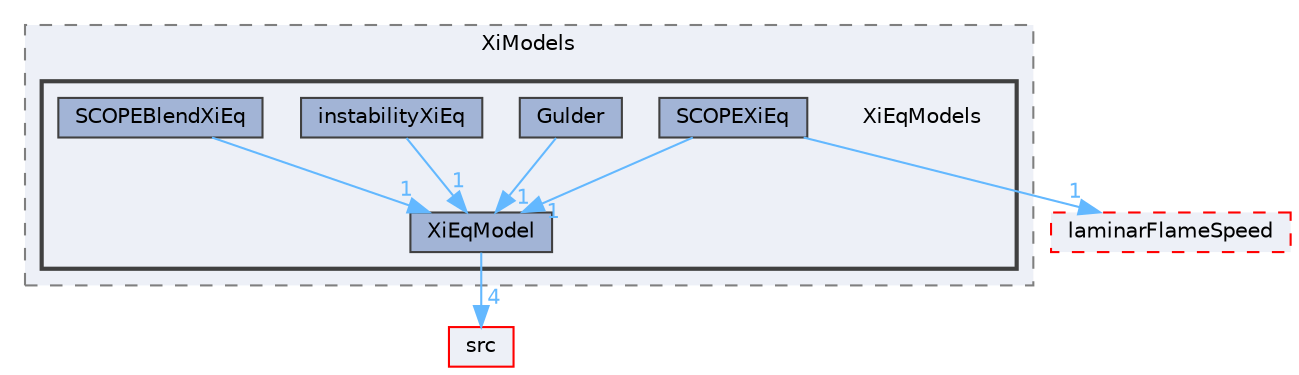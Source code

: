 digraph "applications/solvers/combustion/PDRFoam/XiModels/XiEqModels"
{
 // LATEX_PDF_SIZE
  bgcolor="transparent";
  edge [fontname=Helvetica,fontsize=10,labelfontname=Helvetica,labelfontsize=10];
  node [fontname=Helvetica,fontsize=10,shape=box,height=0.2,width=0.4];
  compound=true
  subgraph clusterdir_875d300f7c06ad3c5c9e587b64daa300 {
    graph [ bgcolor="#edf0f7", pencolor="grey50", label="XiModels", fontname=Helvetica,fontsize=10 style="filled,dashed", URL="dir_875d300f7c06ad3c5c9e587b64daa300.html",tooltip=""]
  subgraph clusterdir_86c6030308677972953fc7979d3a85bb {
    graph [ bgcolor="#edf0f7", pencolor="grey25", label="", fontname=Helvetica,fontsize=10 style="filled,bold", URL="dir_86c6030308677972953fc7979d3a85bb.html",tooltip=""]
    dir_86c6030308677972953fc7979d3a85bb [shape=plaintext, label="XiEqModels"];
  dir_b1c4778f41846c987ad36da8096060a9 [label="Gulder", fillcolor="#a2b4d6", color="grey25", style="filled", URL="dir_b1c4778f41846c987ad36da8096060a9.html",tooltip=""];
  dir_bca8f5075957c97bc30ada67e0844991 [label="instabilityXiEq", fillcolor="#a2b4d6", color="grey25", style="filled", URL="dir_bca8f5075957c97bc30ada67e0844991.html",tooltip=""];
  dir_b0d67970745ae4127059793c393f4c28 [label="SCOPEBlendXiEq", fillcolor="#a2b4d6", color="grey25", style="filled", URL="dir_b0d67970745ae4127059793c393f4c28.html",tooltip=""];
  dir_2c42a6fe3770ac2302de58602b512ce5 [label="SCOPEXiEq", fillcolor="#a2b4d6", color="grey25", style="filled", URL="dir_2c42a6fe3770ac2302de58602b512ce5.html",tooltip=""];
  dir_a02a87a06df1180e1e734c7954ddb4f4 [label="XiEqModel", fillcolor="#a2b4d6", color="grey25", style="filled", URL="dir_a02a87a06df1180e1e734c7954ddb4f4.html",tooltip=""];
  }
  }
  dir_68267d1309a1af8e8297ef4c3efbcdba [label="src", fillcolor="#edf0f7", color="red", style="filled", URL="dir_68267d1309a1af8e8297ef4c3efbcdba.html",tooltip=""];
  dir_7c5380a9e15431c3d88f79d83259de89 [label="laminarFlameSpeed", fillcolor="#edf0f7", color="red", style="filled,dashed", URL="dir_7c5380a9e15431c3d88f79d83259de89.html",tooltip=""];
  dir_b1c4778f41846c987ad36da8096060a9->dir_a02a87a06df1180e1e734c7954ddb4f4 [headlabel="1", labeldistance=1.5 headhref="dir_001688_004434.html" href="dir_001688_004434.html" color="steelblue1" fontcolor="steelblue1"];
  dir_bca8f5075957c97bc30ada67e0844991->dir_a02a87a06df1180e1e734c7954ddb4f4 [headlabel="1", labeldistance=1.5 headhref="dir_001873_004434.html" href="dir_001873_004434.html" color="steelblue1" fontcolor="steelblue1"];
  dir_b0d67970745ae4127059793c393f4c28->dir_a02a87a06df1180e1e734c7954ddb4f4 [headlabel="1", labeldistance=1.5 headhref="dir_003442_004434.html" href="dir_003442_004434.html" color="steelblue1" fontcolor="steelblue1"];
  dir_2c42a6fe3770ac2302de58602b512ce5->dir_7c5380a9e15431c3d88f79d83259de89 [headlabel="1", labeldistance=1.5 headhref="dir_003443_002085.html" href="dir_003443_002085.html" color="steelblue1" fontcolor="steelblue1"];
  dir_2c42a6fe3770ac2302de58602b512ce5->dir_a02a87a06df1180e1e734c7954ddb4f4 [headlabel="1", labeldistance=1.5 headhref="dir_003443_004434.html" href="dir_003443_004434.html" color="steelblue1" fontcolor="steelblue1"];
  dir_a02a87a06df1180e1e734c7954ddb4f4->dir_68267d1309a1af8e8297ef4c3efbcdba [headlabel="4", labeldistance=1.5 headhref="dir_004434_003729.html" href="dir_004434_003729.html" color="steelblue1" fontcolor="steelblue1"];
}
